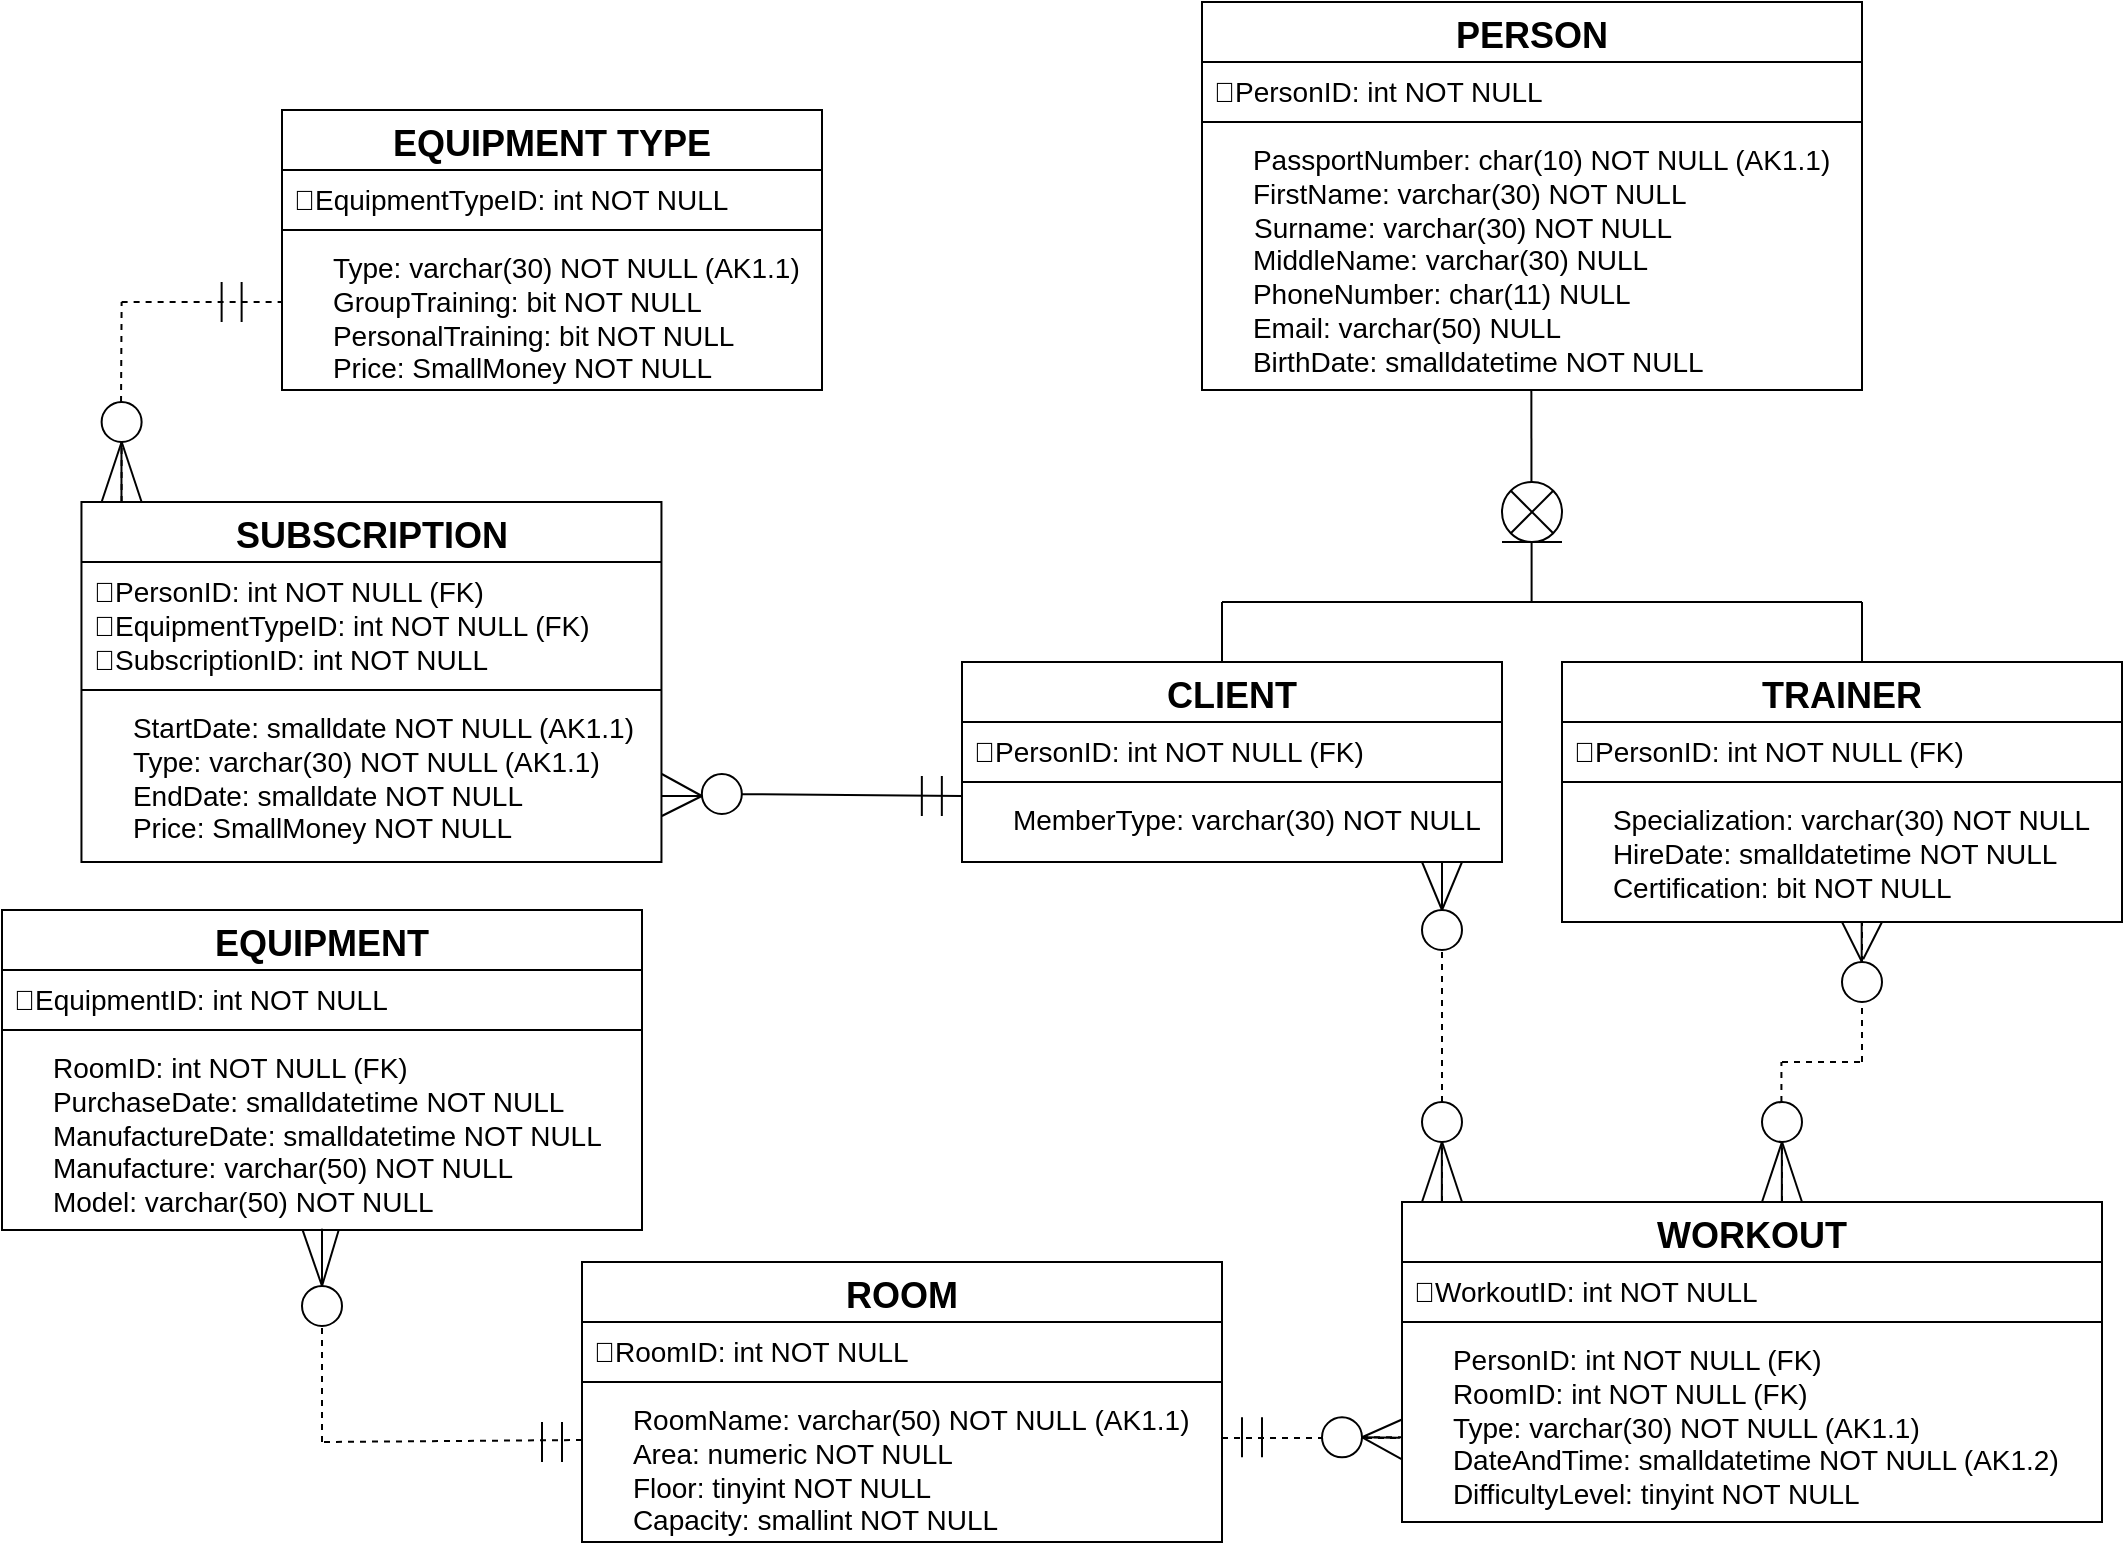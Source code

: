 <mxfile version="28.1.2">
  <diagram name="Страница — 1" id="pvLCgDvUEGHkcaz4u9Yu">
    <mxGraphModel dx="1740" dy="1722" grid="1" gridSize="10" guides="1" tooltips="1" connect="1" arrows="1" fold="1" page="1" pageScale="1" pageWidth="1169" pageHeight="827" math="0" shadow="0">
      <root>
        <mxCell id="0" />
        <mxCell id="1" parent="0" />
        <mxCell id="Ge2f0voGWwDVZa4kXK2C-1" value="&lt;font style=&quot;font-size: 18px;&quot;&gt;PERSON&lt;/font&gt;" style="swimlane;fontStyle=1;align=center;verticalAlign=top;childLayout=stackLayout;horizontal=1;startSize=30;horizontalStack=0;resizeParent=1;resizeParentMax=0;resizeLast=0;collapsible=1;marginBottom=0;whiteSpace=wrap;html=1;" vertex="1" parent="1">
          <mxGeometry x="680" y="-810" width="330" height="194" as="geometry" />
        </mxCell>
        <mxCell id="Ge2f0voGWwDVZa4kXK2C-2" value="&lt;font style=&quot;font-size: 14px;&quot;&gt;🔑PersonID: int NOT NULL&lt;/font&gt;" style="text;strokeColor=none;fillColor=none;align=left;verticalAlign=top;spacingLeft=4;spacingRight=4;overflow=hidden;rotatable=0;points=[[0,0.5],[1,0.5]];portConstraint=eastwest;whiteSpace=wrap;html=1;" vertex="1" parent="Ge2f0voGWwDVZa4kXK2C-1">
          <mxGeometry y="30" width="330" height="26" as="geometry" />
        </mxCell>
        <mxCell id="Ge2f0voGWwDVZa4kXK2C-3" value="" style="line;strokeWidth=1;fillColor=none;align=left;verticalAlign=middle;spacingTop=-1;spacingLeft=3;spacingRight=3;rotatable=0;labelPosition=right;points=[];portConstraint=eastwest;strokeColor=inherit;" vertex="1" parent="Ge2f0voGWwDVZa4kXK2C-1">
          <mxGeometry y="56" width="330" height="8" as="geometry" />
        </mxCell>
        <mxCell id="Ge2f0voGWwDVZa4kXK2C-4" value="&lt;font style=&quot;font-size: 14px;&quot;&gt;&amp;nbsp; &amp;nbsp; &amp;nbsp;PassportNumber: char(10) NOT NULL (AK1.1)&lt;/font&gt;&lt;div&gt;&lt;font style=&quot;font-size: 14px;&quot;&gt;&amp;nbsp; &amp;nbsp; &amp;nbsp;FirstName: varchar(30) NOT NULL&lt;/font&gt;&lt;/div&gt;&lt;div&gt;&amp;nbsp; &amp;nbsp; &amp;nbsp;&amp;nbsp;&lt;font style=&quot;font-size: 14px;&quot;&gt;Surname: varchar(30) NOT NULL&lt;/font&gt;&lt;/div&gt;&lt;div&gt;&lt;font style=&quot;font-size: 14px;&quot;&gt;&amp;nbsp; &amp;nbsp; &amp;nbsp;MiddleName: varchar(30) NULL&lt;/font&gt;&lt;/div&gt;&lt;div&gt;&lt;span style=&quot;background-color: transparent; color: light-dark(rgb(0, 0, 0), rgb(255, 255, 255));&quot;&gt;&lt;font style=&quot;font-size: 14px;&quot;&gt;&amp;nbsp; &amp;nbsp; &amp;nbsp;PhoneNumber: char(11) NULL&amp;nbsp;&lt;/font&gt;&lt;/span&gt;&lt;/div&gt;&lt;div&gt;&lt;font style=&quot;font-size: 14px;&quot;&gt;&amp;nbsp; &amp;nbsp; &amp;nbsp;Email: varchar(50) NULL&lt;/font&gt;&lt;/div&gt;&lt;div&gt;&lt;font style=&quot;font-size: 14px;&quot;&gt;&amp;nbsp; &amp;nbsp; &amp;nbsp;BirthDate: small&lt;/font&gt;&lt;span style=&quot;font-size: 14px; background-color: transparent; color: light-dark(rgb(0, 0, 0), rgb(255, 255, 255));&quot;&gt;datetime&lt;/span&gt;&lt;span style=&quot;font-size: 14px; background-color: transparent; color: light-dark(rgb(0, 0, 0), rgb(255, 255, 255));&quot;&gt;&amp;nbsp;NOT NULL&lt;/span&gt;&lt;/div&gt;&lt;div&gt;&lt;font style=&quot;font-size: 14px;&quot;&gt;&amp;nbsp; &amp;nbsp; &amp;nbsp;&lt;/font&gt;&lt;/div&gt;" style="text;strokeColor=none;fillColor=none;align=left;verticalAlign=top;spacingLeft=4;spacingRight=4;overflow=hidden;rotatable=0;points=[[0,0.5],[1,0.5]];portConstraint=eastwest;whiteSpace=wrap;html=1;" vertex="1" parent="Ge2f0voGWwDVZa4kXK2C-1">
          <mxGeometry y="64" width="330" height="130" as="geometry" />
        </mxCell>
        <mxCell id="Ge2f0voGWwDVZa4kXK2C-7" value="" style="endArrow=none;html=1;rounded=0;entryX=0.499;entryY=1;entryDx=0;entryDy=0;entryPerimeter=0;" edge="1" parent="1" target="Ge2f0voGWwDVZa4kXK2C-4">
          <mxGeometry width="50" height="50" relative="1" as="geometry">
            <mxPoint x="844.74" y="-570" as="sourcePoint" />
            <mxPoint x="844.5" y="-620" as="targetPoint" />
          </mxGeometry>
        </mxCell>
        <mxCell id="Ge2f0voGWwDVZa4kXK2C-8" value="" style="ellipse;whiteSpace=wrap;html=1;" vertex="1" parent="1">
          <mxGeometry x="830" y="-570" width="30" height="30" as="geometry" />
        </mxCell>
        <mxCell id="Ge2f0voGWwDVZa4kXK2C-9" value="" style="endArrow=none;html=1;rounded=0;entryX=1;entryY=0;entryDx=0;entryDy=0;exitX=0;exitY=1;exitDx=0;exitDy=0;" edge="1" parent="1" source="Ge2f0voGWwDVZa4kXK2C-8" target="Ge2f0voGWwDVZa4kXK2C-8">
          <mxGeometry relative="1" as="geometry">
            <mxPoint x="818.23" y="-532.34" as="sourcePoint" />
            <mxPoint x="871.777" y="-577.654" as="targetPoint" />
          </mxGeometry>
        </mxCell>
        <mxCell id="Ge2f0voGWwDVZa4kXK2C-12" value="" style="endArrow=none;html=1;rounded=0;exitX=1;exitY=1;exitDx=0;exitDy=0;entryX=0;entryY=0;entryDx=0;entryDy=0;" edge="1" parent="1" source="Ge2f0voGWwDVZa4kXK2C-8" target="Ge2f0voGWwDVZa4kXK2C-8">
          <mxGeometry relative="1" as="geometry">
            <mxPoint x="860" y="-540" as="sourcePoint" />
            <mxPoint x="820" y="-577.66" as="targetPoint" />
          </mxGeometry>
        </mxCell>
        <mxCell id="Ge2f0voGWwDVZa4kXK2C-14" value="" style="endArrow=none;html=1;rounded=0;" edge="1" parent="1">
          <mxGeometry width="50" height="50" relative="1" as="geometry">
            <mxPoint x="830" y="-540" as="sourcePoint" />
            <mxPoint x="860" y="-540" as="targetPoint" />
            <Array as="points" />
          </mxGeometry>
        </mxCell>
        <mxCell id="Ge2f0voGWwDVZa4kXK2C-15" value="" style="endArrow=none;html=1;rounded=0;" edge="1" parent="1">
          <mxGeometry width="50" height="50" relative="1" as="geometry">
            <mxPoint x="844.8" y="-510" as="sourcePoint" />
            <mxPoint x="844.8" y="-540" as="targetPoint" />
            <Array as="points" />
          </mxGeometry>
        </mxCell>
        <mxCell id="Ge2f0voGWwDVZa4kXK2C-16" value="" style="endArrow=none;html=1;rounded=0;" edge="1" parent="1">
          <mxGeometry width="50" height="50" relative="1" as="geometry">
            <mxPoint x="690" y="-510" as="sourcePoint" />
            <mxPoint x="1010" y="-510" as="targetPoint" />
          </mxGeometry>
        </mxCell>
        <mxCell id="Ge2f0voGWwDVZa4kXK2C-18" value="" style="endArrow=none;html=1;rounded=0;" edge="1" parent="1">
          <mxGeometry width="50" height="50" relative="1" as="geometry">
            <mxPoint x="690" y="-510" as="sourcePoint" />
            <mxPoint x="690" y="-480" as="targetPoint" />
          </mxGeometry>
        </mxCell>
        <mxCell id="Ge2f0voGWwDVZa4kXK2C-19" value="" style="endArrow=none;html=1;rounded=0;" edge="1" parent="1">
          <mxGeometry width="50" height="50" relative="1" as="geometry">
            <mxPoint x="1010" y="-510" as="sourcePoint" />
            <mxPoint x="1010" y="-480" as="targetPoint" />
          </mxGeometry>
        </mxCell>
        <mxCell id="Ge2f0voGWwDVZa4kXK2C-28" value="&lt;font style=&quot;font-size: 18px;&quot;&gt;CLIENT&lt;/font&gt;" style="swimlane;fontStyle=1;align=center;verticalAlign=top;childLayout=stackLayout;horizontal=1;startSize=30;horizontalStack=0;resizeParent=1;resizeParentMax=0;resizeLast=0;collapsible=1;marginBottom=0;whiteSpace=wrap;html=1;" vertex="1" parent="1">
          <mxGeometry x="560" y="-480" width="270" height="100" as="geometry" />
        </mxCell>
        <mxCell id="Ge2f0voGWwDVZa4kXK2C-29" value="&lt;font style=&quot;font-size: 14px;&quot;&gt;🔑PersonID: int NOT NULL (FK)&lt;/font&gt;" style="text;strokeColor=none;fillColor=none;align=left;verticalAlign=top;spacingLeft=4;spacingRight=4;overflow=hidden;rotatable=0;points=[[0,0.5],[1,0.5]];portConstraint=eastwest;whiteSpace=wrap;html=1;" vertex="1" parent="Ge2f0voGWwDVZa4kXK2C-28">
          <mxGeometry y="30" width="270" height="26" as="geometry" />
        </mxCell>
        <mxCell id="Ge2f0voGWwDVZa4kXK2C-30" value="" style="line;strokeWidth=1;fillColor=none;align=left;verticalAlign=middle;spacingTop=-1;spacingLeft=3;spacingRight=3;rotatable=0;labelPosition=right;points=[];portConstraint=eastwest;strokeColor=inherit;" vertex="1" parent="Ge2f0voGWwDVZa4kXK2C-28">
          <mxGeometry y="56" width="270" height="8" as="geometry" />
        </mxCell>
        <mxCell id="Ge2f0voGWwDVZa4kXK2C-31" value="&lt;font style=&quot;font-size: 14px;&quot;&gt;&amp;nbsp; &amp;nbsp; &amp;nbsp;MemberType: varchar(30) NOT NULL&amp;nbsp;&lt;/font&gt;&lt;div&gt;&lt;font style=&quot;font-size: 14px;&quot;&gt;&amp;nbsp; &amp;nbsp; &amp;nbsp;&lt;/font&gt;&lt;/div&gt;" style="text;strokeColor=none;fillColor=none;align=left;verticalAlign=top;spacingLeft=4;spacingRight=4;overflow=hidden;rotatable=0;points=[[0,0.5],[1,0.5]];portConstraint=eastwest;whiteSpace=wrap;html=1;" vertex="1" parent="Ge2f0voGWwDVZa4kXK2C-28">
          <mxGeometry y="64" width="270" height="36" as="geometry" />
        </mxCell>
        <mxCell id="Ge2f0voGWwDVZa4kXK2C-32" value="&lt;span style=&quot;font-size: 18px;&quot;&gt;TRAINER&lt;/span&gt;" style="swimlane;fontStyle=1;align=center;verticalAlign=top;childLayout=stackLayout;horizontal=1;startSize=30;horizontalStack=0;resizeParent=1;resizeParentMax=0;resizeLast=0;collapsible=1;marginBottom=0;whiteSpace=wrap;html=1;" vertex="1" parent="1">
          <mxGeometry x="860" y="-480" width="280" height="130" as="geometry" />
        </mxCell>
        <mxCell id="Ge2f0voGWwDVZa4kXK2C-33" value="&lt;font style=&quot;font-size: 14px;&quot;&gt;🔑PersonID: int NOT NULL (FK)&lt;/font&gt;" style="text;strokeColor=none;fillColor=none;align=left;verticalAlign=top;spacingLeft=4;spacingRight=4;overflow=hidden;rotatable=0;points=[[0,0.5],[1,0.5]];portConstraint=eastwest;whiteSpace=wrap;html=1;" vertex="1" parent="Ge2f0voGWwDVZa4kXK2C-32">
          <mxGeometry y="30" width="280" height="26" as="geometry" />
        </mxCell>
        <mxCell id="Ge2f0voGWwDVZa4kXK2C-34" value="" style="line;strokeWidth=1;fillColor=none;align=left;verticalAlign=middle;spacingTop=-1;spacingLeft=3;spacingRight=3;rotatable=0;labelPosition=right;points=[];portConstraint=eastwest;strokeColor=inherit;" vertex="1" parent="Ge2f0voGWwDVZa4kXK2C-32">
          <mxGeometry y="56" width="280" height="8" as="geometry" />
        </mxCell>
        <mxCell id="Ge2f0voGWwDVZa4kXK2C-35" value="&lt;font style=&quot;font-size: 14px;&quot;&gt;&amp;nbsp; &amp;nbsp; &amp;nbsp;Specialization: varchar(30) NOT NULL&amp;nbsp;&lt;/font&gt;&lt;div&gt;&lt;font style=&quot;font-size: 14px;&quot;&gt;&amp;nbsp; &amp;nbsp; &amp;nbsp;HireDate: smalldatetime NOT NULL&lt;/font&gt;&lt;/div&gt;&lt;div&gt;&lt;font style=&quot;font-size: 14px;&quot;&gt;&amp;nbsp; &amp;nbsp; &amp;nbsp;Certification: bit NOT NULL&lt;/font&gt;&lt;/div&gt;" style="text;strokeColor=none;fillColor=none;align=left;verticalAlign=top;spacingLeft=4;spacingRight=4;overflow=hidden;rotatable=0;points=[[0,0.5],[1,0.5]];portConstraint=eastwest;whiteSpace=wrap;html=1;" vertex="1" parent="Ge2f0voGWwDVZa4kXK2C-32">
          <mxGeometry y="64" width="280" height="66" as="geometry" />
        </mxCell>
        <mxCell id="Ge2f0voGWwDVZa4kXK2C-37" value="" style="endArrow=none;dashed=1;html=1;rounded=0;" edge="1" parent="1" source="Ge2f0voGWwDVZa4kXK2C-55">
          <mxGeometry width="50" height="50" relative="1" as="geometry">
            <mxPoint x="1010" y="-260" as="sourcePoint" />
            <mxPoint x="1010" y="-350" as="targetPoint" />
          </mxGeometry>
        </mxCell>
        <mxCell id="Ge2f0voGWwDVZa4kXK2C-38" value="" style="endArrow=none;dashed=1;html=1;rounded=0;" edge="1" parent="1">
          <mxGeometry width="50" height="50" relative="1" as="geometry">
            <mxPoint x="970" y="-280" as="sourcePoint" />
            <mxPoint x="1010" y="-280" as="targetPoint" />
          </mxGeometry>
        </mxCell>
        <mxCell id="Ge2f0voGWwDVZa4kXK2C-39" value="" style="endArrow=none;dashed=1;html=1;rounded=0;" edge="1" parent="1">
          <mxGeometry width="50" height="50" relative="1" as="geometry">
            <mxPoint x="969.71" y="-260" as="sourcePoint" />
            <mxPoint x="969.71" y="-280" as="targetPoint" />
          </mxGeometry>
        </mxCell>
        <mxCell id="Ge2f0voGWwDVZa4kXK2C-40" value="" style="endArrow=none;dashed=1;html=1;rounded=0;" edge="1" parent="1" target="Ge2f0voGWwDVZa4kXK2C-41">
          <mxGeometry width="50" height="50" relative="1" as="geometry">
            <mxPoint x="970" y="-210" as="sourcePoint" />
            <mxPoint x="970" y="-310" as="targetPoint" />
          </mxGeometry>
        </mxCell>
        <mxCell id="Ge2f0voGWwDVZa4kXK2C-41" value="" style="verticalLabelPosition=bottom;verticalAlign=top;html=1;shape=mxgraph.flowchart.on-page_reference;" vertex="1" parent="1">
          <mxGeometry x="960" y="-260" width="20" height="20" as="geometry" />
        </mxCell>
        <mxCell id="Ge2f0voGWwDVZa4kXK2C-42" value="" style="endArrow=none;html=1;rounded=0;exitX=0.5;exitY=1;exitDx=0;exitDy=0;exitPerimeter=0;entryX=0.281;entryY=0;entryDx=0;entryDy=0;entryPerimeter=0;" edge="1" parent="1">
          <mxGeometry relative="1" as="geometry">
            <mxPoint x="970.04" y="-240" as="sourcePoint" />
            <mxPoint x="980.0" y="-210" as="targetPoint" />
          </mxGeometry>
        </mxCell>
        <mxCell id="Ge2f0voGWwDVZa4kXK2C-43" value="" style="resizable=0;html=1;whiteSpace=wrap;align=right;verticalAlign=bottom;" connectable="0" vertex="1" parent="Ge2f0voGWwDVZa4kXK2C-42">
          <mxGeometry x="1" relative="1" as="geometry">
            <mxPoint x="50" as="offset" />
          </mxGeometry>
        </mxCell>
        <mxCell id="Ge2f0voGWwDVZa4kXK2C-44" value="" style="endArrow=none;html=1;rounded=0;exitX=0.5;exitY=1;exitDx=0;exitDy=0;exitPerimeter=0;" edge="1" parent="1">
          <mxGeometry relative="1" as="geometry">
            <mxPoint x="970" y="-240" as="sourcePoint" />
            <mxPoint x="960" y="-210" as="targetPoint" />
          </mxGeometry>
        </mxCell>
        <mxCell id="Ge2f0voGWwDVZa4kXK2C-45" value="" style="resizable=0;html=1;whiteSpace=wrap;align=right;verticalAlign=bottom;" connectable="0" vertex="1" parent="Ge2f0voGWwDVZa4kXK2C-44">
          <mxGeometry x="1" relative="1" as="geometry">
            <mxPoint x="50" as="offset" />
          </mxGeometry>
        </mxCell>
        <mxCell id="Ge2f0voGWwDVZa4kXK2C-46" value="" style="endArrow=none;html=1;rounded=0;" edge="1" parent="1">
          <mxGeometry relative="1" as="geometry">
            <mxPoint x="969.92" y="-240" as="sourcePoint" />
            <mxPoint x="969.92" y="-210" as="targetPoint" />
          </mxGeometry>
        </mxCell>
        <mxCell id="Ge2f0voGWwDVZa4kXK2C-47" value="" style="resizable=0;html=1;whiteSpace=wrap;align=right;verticalAlign=bottom;" connectable="0" vertex="1" parent="Ge2f0voGWwDVZa4kXK2C-46">
          <mxGeometry x="1" relative="1" as="geometry">
            <mxPoint x="50" as="offset" />
          </mxGeometry>
        </mxCell>
        <mxCell id="Ge2f0voGWwDVZa4kXK2C-48" value="" style="endArrow=none;html=1;rounded=0;entryX=0.529;entryY=-0.067;entryDx=0;entryDy=0;entryPerimeter=0;" edge="1" parent="1" target="Ge2f0voGWwDVZa4kXK2C-55">
          <mxGeometry relative="1" as="geometry">
            <mxPoint x="1020" y="-350" as="sourcePoint" />
            <mxPoint x="1010" y="-326" as="targetPoint" />
          </mxGeometry>
        </mxCell>
        <mxCell id="Ge2f0voGWwDVZa4kXK2C-49" value="" style="resizable=0;html=1;whiteSpace=wrap;align=right;verticalAlign=bottom;" connectable="0" vertex="1" parent="Ge2f0voGWwDVZa4kXK2C-48">
          <mxGeometry x="1" relative="1" as="geometry" />
        </mxCell>
        <mxCell id="Ge2f0voGWwDVZa4kXK2C-50" value="" style="endArrow=none;html=1;rounded=0;entryX=0.5;entryY=0;entryDx=0;entryDy=0;entryPerimeter=0;" edge="1" parent="1" target="Ge2f0voGWwDVZa4kXK2C-55">
          <mxGeometry relative="1" as="geometry">
            <mxPoint x="1000" y="-350" as="sourcePoint" />
            <mxPoint x="1010" y="-326" as="targetPoint" />
          </mxGeometry>
        </mxCell>
        <mxCell id="Ge2f0voGWwDVZa4kXK2C-51" value="" style="resizable=0;html=1;whiteSpace=wrap;align=right;verticalAlign=bottom;" connectable="0" vertex="1" parent="Ge2f0voGWwDVZa4kXK2C-50">
          <mxGeometry x="1" relative="1" as="geometry" />
        </mxCell>
        <mxCell id="Ge2f0voGWwDVZa4kXK2C-52" value="" style="endArrow=none;html=1;rounded=0;" edge="1" parent="1">
          <mxGeometry relative="1" as="geometry">
            <mxPoint x="1009.84" y="-350" as="sourcePoint" />
            <mxPoint x="1009.84" y="-326" as="targetPoint" />
          </mxGeometry>
        </mxCell>
        <mxCell id="Ge2f0voGWwDVZa4kXK2C-53" value="" style="resizable=0;html=1;whiteSpace=wrap;align=right;verticalAlign=bottom;" connectable="0" vertex="1" parent="Ge2f0voGWwDVZa4kXK2C-52">
          <mxGeometry x="1" relative="1" as="geometry" />
        </mxCell>
        <mxCell id="Ge2f0voGWwDVZa4kXK2C-54" value="" style="endArrow=none;dashed=1;html=1;rounded=0;" edge="1" parent="1" target="Ge2f0voGWwDVZa4kXK2C-55">
          <mxGeometry width="50" height="50" relative="1" as="geometry">
            <mxPoint x="1010" y="-280" as="sourcePoint" />
            <mxPoint x="1010" y="-350" as="targetPoint" />
          </mxGeometry>
        </mxCell>
        <mxCell id="Ge2f0voGWwDVZa4kXK2C-55" value="" style="verticalLabelPosition=bottom;verticalAlign=top;html=1;shape=mxgraph.flowchart.on-page_reference;" vertex="1" parent="1">
          <mxGeometry x="1000" y="-330" width="20" height="20" as="geometry" />
        </mxCell>
        <mxCell id="Ge2f0voGWwDVZa4kXK2C-56" value="" style="endArrow=none;dashed=1;html=1;rounded=0;" edge="1" parent="1" source="Ge2f0voGWwDVZa4kXK2C-64">
          <mxGeometry width="50" height="50" relative="1" as="geometry">
            <mxPoint x="800" y="-136" as="sourcePoint" />
            <mxPoint x="800" y="-377" as="targetPoint" />
          </mxGeometry>
        </mxCell>
        <mxCell id="Ge2f0voGWwDVZa4kXK2C-57" value="" style="endArrow=none;html=1;rounded=0;" edge="1" parent="1">
          <mxGeometry relative="1" as="geometry">
            <mxPoint x="790" y="-380" as="sourcePoint" />
            <mxPoint x="800" y="-356" as="targetPoint" />
          </mxGeometry>
        </mxCell>
        <mxCell id="Ge2f0voGWwDVZa4kXK2C-58" value="" style="resizable=0;html=1;whiteSpace=wrap;align=right;verticalAlign=bottom;" connectable="0" vertex="1" parent="Ge2f0voGWwDVZa4kXK2C-57">
          <mxGeometry x="1" relative="1" as="geometry" />
        </mxCell>
        <mxCell id="Ge2f0voGWwDVZa4kXK2C-59" value="" style="endArrow=none;html=1;rounded=0;" edge="1" parent="1">
          <mxGeometry relative="1" as="geometry">
            <mxPoint x="810" y="-380" as="sourcePoint" />
            <mxPoint x="800" y="-356" as="targetPoint" />
          </mxGeometry>
        </mxCell>
        <mxCell id="Ge2f0voGWwDVZa4kXK2C-60" value="" style="resizable=0;html=1;whiteSpace=wrap;align=right;verticalAlign=bottom;" connectable="0" vertex="1" parent="Ge2f0voGWwDVZa4kXK2C-59">
          <mxGeometry x="1" relative="1" as="geometry" />
        </mxCell>
        <mxCell id="Ge2f0voGWwDVZa4kXK2C-61" value="" style="endArrow=none;html=1;rounded=0;" edge="1" parent="1">
          <mxGeometry relative="1" as="geometry">
            <mxPoint x="800" y="-380" as="sourcePoint" />
            <mxPoint x="800" y="-356" as="targetPoint" />
          </mxGeometry>
        </mxCell>
        <mxCell id="Ge2f0voGWwDVZa4kXK2C-62" value="" style="resizable=0;html=1;whiteSpace=wrap;align=right;verticalAlign=bottom;" connectable="0" vertex="1" parent="Ge2f0voGWwDVZa4kXK2C-61">
          <mxGeometry x="1" relative="1" as="geometry" />
        </mxCell>
        <mxCell id="Ge2f0voGWwDVZa4kXK2C-63" value="" style="endArrow=none;dashed=1;html=1;rounded=0;entryX=0.5;entryY=1;entryDx=0;entryDy=0;entryPerimeter=0;exitX=0.5;exitY=0;exitDx=0;exitDy=0;exitPerimeter=0;" edge="1" parent="1" target="Ge2f0voGWwDVZa4kXK2C-64" source="Ge2f0voGWwDVZa4kXK2C-65">
          <mxGeometry width="50" height="50" relative="1" as="geometry">
            <mxPoint x="800" y="-280" as="sourcePoint" />
            <mxPoint x="800" y="-330" as="targetPoint" />
          </mxGeometry>
        </mxCell>
        <mxCell id="Ge2f0voGWwDVZa4kXK2C-64" value="" style="verticalLabelPosition=bottom;verticalAlign=top;html=1;shape=mxgraph.flowchart.on-page_reference;" vertex="1" parent="1">
          <mxGeometry x="790" y="-356" width="20" height="20" as="geometry" />
        </mxCell>
        <mxCell id="Ge2f0voGWwDVZa4kXK2C-65" value="" style="verticalLabelPosition=bottom;verticalAlign=top;html=1;shape=mxgraph.flowchart.on-page_reference;" vertex="1" parent="1">
          <mxGeometry x="790" y="-260" width="20" height="20" as="geometry" />
        </mxCell>
        <mxCell id="Ge2f0voGWwDVZa4kXK2C-75" value="" style="endArrow=none;dashed=1;html=1;rounded=0;" edge="1" parent="1">
          <mxGeometry width="50" height="50" relative="1" as="geometry">
            <mxPoint x="800" y="-210" as="sourcePoint" />
            <mxPoint x="800" y="-240" as="targetPoint" />
          </mxGeometry>
        </mxCell>
        <mxCell id="Ge2f0voGWwDVZa4kXK2C-76" value="" style="endArrow=none;html=1;rounded=0;exitX=0.5;exitY=1;exitDx=0;exitDy=0;exitPerimeter=0;entryX=0.281;entryY=0;entryDx=0;entryDy=0;entryPerimeter=0;" edge="1" parent="1">
          <mxGeometry relative="1" as="geometry">
            <mxPoint x="800.04" y="-240" as="sourcePoint" />
            <mxPoint x="810.0" y="-210" as="targetPoint" />
          </mxGeometry>
        </mxCell>
        <mxCell id="Ge2f0voGWwDVZa4kXK2C-77" value="" style="resizable=0;html=1;whiteSpace=wrap;align=right;verticalAlign=bottom;" connectable="0" vertex="1" parent="Ge2f0voGWwDVZa4kXK2C-76">
          <mxGeometry x="1" relative="1" as="geometry">
            <mxPoint x="50" as="offset" />
          </mxGeometry>
        </mxCell>
        <mxCell id="Ge2f0voGWwDVZa4kXK2C-78" value="" style="endArrow=none;html=1;rounded=0;exitX=0.5;exitY=1;exitDx=0;exitDy=0;exitPerimeter=0;" edge="1" parent="1">
          <mxGeometry relative="1" as="geometry">
            <mxPoint x="800" y="-240" as="sourcePoint" />
            <mxPoint x="790" y="-210" as="targetPoint" />
          </mxGeometry>
        </mxCell>
        <mxCell id="Ge2f0voGWwDVZa4kXK2C-79" value="" style="resizable=0;html=1;whiteSpace=wrap;align=right;verticalAlign=bottom;" connectable="0" vertex="1" parent="Ge2f0voGWwDVZa4kXK2C-78">
          <mxGeometry x="1" relative="1" as="geometry">
            <mxPoint x="50" as="offset" />
          </mxGeometry>
        </mxCell>
        <mxCell id="Ge2f0voGWwDVZa4kXK2C-80" value="" style="endArrow=none;html=1;rounded=0;" edge="1" parent="1">
          <mxGeometry relative="1" as="geometry">
            <mxPoint x="799.92" y="-240" as="sourcePoint" />
            <mxPoint x="799.92" y="-210" as="targetPoint" />
          </mxGeometry>
        </mxCell>
        <mxCell id="Ge2f0voGWwDVZa4kXK2C-81" value="" style="resizable=0;html=1;whiteSpace=wrap;align=right;verticalAlign=bottom;" connectable="0" vertex="1" parent="Ge2f0voGWwDVZa4kXK2C-80">
          <mxGeometry x="1" relative="1" as="geometry">
            <mxPoint x="50" as="offset" />
          </mxGeometry>
        </mxCell>
        <mxCell id="Ge2f0voGWwDVZa4kXK2C-82" value="&lt;span style=&quot;font-size: 18px;&quot;&gt;WORKOUT&lt;/span&gt;" style="swimlane;fontStyle=1;align=center;verticalAlign=top;childLayout=stackLayout;horizontal=1;startSize=30;horizontalStack=0;resizeParent=1;resizeParentMax=0;resizeLast=0;collapsible=1;marginBottom=0;whiteSpace=wrap;html=1;" vertex="1" parent="1">
          <mxGeometry x="780" y="-210" width="350" height="160" as="geometry" />
        </mxCell>
        <mxCell id="Ge2f0voGWwDVZa4kXK2C-83" value="&lt;font style=&quot;font-size: 14px;&quot;&gt;🔑WorkoutID: int NOT NULL&amp;nbsp;&lt;/font&gt;" style="text;strokeColor=none;fillColor=none;align=left;verticalAlign=top;spacingLeft=4;spacingRight=4;overflow=hidden;rotatable=0;points=[[0,0.5],[1,0.5]];portConstraint=eastwest;whiteSpace=wrap;html=1;" vertex="1" parent="Ge2f0voGWwDVZa4kXK2C-82">
          <mxGeometry y="30" width="350" height="26" as="geometry" />
        </mxCell>
        <mxCell id="Ge2f0voGWwDVZa4kXK2C-84" value="" style="line;strokeWidth=1;fillColor=none;align=left;verticalAlign=middle;spacingTop=-1;spacingLeft=3;spacingRight=3;rotatable=0;labelPosition=right;points=[];portConstraint=eastwest;strokeColor=inherit;" vertex="1" parent="Ge2f0voGWwDVZa4kXK2C-82">
          <mxGeometry y="56" width="350" height="8" as="geometry" />
        </mxCell>
        <mxCell id="Ge2f0voGWwDVZa4kXK2C-85" value="&lt;font style=&quot;font-size: 14px;&quot;&gt;&amp;nbsp; &amp;nbsp; &amp;nbsp;&lt;/font&gt;&lt;span style=&quot;font-size: 14px;&quot;&gt;PersonID: int NOT NULL (FK)&lt;/span&gt;&lt;div&gt;&lt;span style=&quot;font-size: 14px;&quot;&gt;&amp;nbsp; &amp;nbsp; &amp;nbsp;RoomID: int NOT NULL (FK)&lt;/span&gt;&lt;/div&gt;&lt;div&gt;&lt;span style=&quot;font-size: 14px;&quot;&gt;&amp;nbsp; &amp;nbsp; &amp;nbsp;Type: varchar(30) NOT NULL (AK1.1)&lt;/span&gt;&lt;/div&gt;&lt;div&gt;&lt;span style=&quot;font-size: 14px;&quot;&gt;&amp;nbsp; &amp;nbsp; &amp;nbsp;DateAndTime: smalldatetime NOT NULL (AK1.2)&lt;/span&gt;&lt;/div&gt;&lt;div&gt;&lt;span style=&quot;font-size: 14px;&quot;&gt;&amp;nbsp; &amp;nbsp; &amp;nbsp;DifficultyLevel: tinyint NOT NULL&lt;/span&gt;&lt;/div&gt;&lt;div&gt;&lt;span style=&quot;font-size: 14px;&quot;&gt;&amp;nbsp; &amp;nbsp; &amp;nbsp;&lt;/span&gt;&lt;/div&gt;" style="text;strokeColor=none;fillColor=none;align=left;verticalAlign=top;spacingLeft=4;spacingRight=4;overflow=hidden;rotatable=0;points=[[0,0.5],[1,0.5]];portConstraint=eastwest;whiteSpace=wrap;html=1;" vertex="1" parent="Ge2f0voGWwDVZa4kXK2C-82">
          <mxGeometry y="64" width="350" height="96" as="geometry" />
        </mxCell>
        <mxCell id="Ge2f0voGWwDVZa4kXK2C-127" value="" style="endArrow=none;html=1;rounded=0;exitX=1;exitY=0.5;exitDx=0;exitDy=0;exitPerimeter=0;entryX=-0.002;entryY=0.674;entryDx=0;entryDy=0;entryPerimeter=0;" edge="1" parent="Ge2f0voGWwDVZa4kXK2C-82">
          <mxGeometry relative="1" as="geometry">
            <mxPoint x="-19.88" y="117.642" as="sourcePoint" />
            <mxPoint y="128.704" as="targetPoint" />
          </mxGeometry>
        </mxCell>
        <mxCell id="Ge2f0voGWwDVZa4kXK2C-128" value="" style="resizable=0;html=1;whiteSpace=wrap;align=right;verticalAlign=bottom;" connectable="0" vertex="1" parent="Ge2f0voGWwDVZa4kXK2C-127">
          <mxGeometry x="1" relative="1" as="geometry" />
        </mxCell>
        <mxCell id="Ge2f0voGWwDVZa4kXK2C-118" value="" style="resizable=0;html=1;whiteSpace=wrap;align=right;verticalAlign=bottom;" connectable="0" vertex="1" parent="1">
          <mxGeometry x="789.881" y="-170" as="geometry" />
        </mxCell>
        <mxCell id="Ge2f0voGWwDVZa4kXK2C-121" value="" style="endArrow=none;html=1;rounded=0;" edge="1" parent="1">
          <mxGeometry relative="1" as="geometry">
            <mxPoint x="710" y="-102.358" as="sourcePoint" />
            <mxPoint x="710" y="-82.358" as="targetPoint" />
            <Array as="points">
              <mxPoint x="710" y="-92" />
            </Array>
          </mxGeometry>
        </mxCell>
        <mxCell id="Ge2f0voGWwDVZa4kXK2C-122" value="" style="resizable=0;html=1;whiteSpace=wrap;align=right;verticalAlign=bottom;" connectable="0" vertex="1" parent="Ge2f0voGWwDVZa4kXK2C-121">
          <mxGeometry x="1" relative="1" as="geometry" />
        </mxCell>
        <mxCell id="Ge2f0voGWwDVZa4kXK2C-123" value="" style="endArrow=none;dashed=1;html=1;rounded=0;" edge="1" parent="1">
          <mxGeometry width="50" height="50" relative="1" as="geometry">
            <mxPoint x="690" y="-92" as="sourcePoint" />
            <mxPoint x="780" y="-92" as="targetPoint" />
          </mxGeometry>
        </mxCell>
        <mxCell id="Ge2f0voGWwDVZa4kXK2C-124" value="" style="verticalLabelPosition=bottom;verticalAlign=top;html=1;shape=mxgraph.flowchart.on-page_reference;" vertex="1" parent="1">
          <mxGeometry x="740" y="-102.358" width="20" height="20" as="geometry" />
        </mxCell>
        <mxCell id="Ge2f0voGWwDVZa4kXK2C-125" value="" style="endArrow=none;html=1;rounded=0;exitX=0;exitY=0.466;exitDx=0;exitDy=0;exitPerimeter=0;" edge="1" parent="1" source="Ge2f0voGWwDVZa4kXK2C-85">
          <mxGeometry relative="1" as="geometry">
            <mxPoint x="785" y="-104.358" as="sourcePoint" />
            <mxPoint x="760" y="-92.358" as="targetPoint" />
          </mxGeometry>
        </mxCell>
        <mxCell id="Ge2f0voGWwDVZa4kXK2C-126" value="" style="resizable=0;html=1;whiteSpace=wrap;align=right;verticalAlign=bottom;" connectable="0" vertex="1" parent="Ge2f0voGWwDVZa4kXK2C-125">
          <mxGeometry x="1" relative="1" as="geometry" />
        </mxCell>
        <mxCell id="Ge2f0voGWwDVZa4kXK2C-129" value="" style="endArrow=none;dashed=1;html=1;rounded=0;entryX=-0.001;entryY=0.559;entryDx=0;entryDy=0;entryPerimeter=0;" edge="1" parent="1" target="Ge2f0voGWwDVZa4kXK2C-85">
          <mxGeometry width="50" height="50" relative="1" as="geometry">
            <mxPoint x="760" y="-92.438" as="sourcePoint" />
            <mxPoint x="785" y="-92.358" as="targetPoint" />
          </mxGeometry>
        </mxCell>
        <mxCell id="Ge2f0voGWwDVZa4kXK2C-130" value="" style="endArrow=none;html=1;rounded=0;exitX=-0.003;exitY=0.561;exitDx=0;exitDy=0;exitPerimeter=0;" edge="1" parent="1" source="Ge2f0voGWwDVZa4kXK2C-85">
          <mxGeometry relative="1" as="geometry">
            <mxPoint x="785" y="-92.438" as="sourcePoint" />
            <mxPoint x="760" y="-92.358" as="targetPoint" />
          </mxGeometry>
        </mxCell>
        <mxCell id="Ge2f0voGWwDVZa4kXK2C-131" value="" style="resizable=0;html=1;whiteSpace=wrap;align=right;verticalAlign=bottom;" connectable="0" vertex="1" parent="Ge2f0voGWwDVZa4kXK2C-130">
          <mxGeometry x="1" relative="1" as="geometry" />
        </mxCell>
        <mxCell id="Ge2f0voGWwDVZa4kXK2C-132" value="" style="endArrow=none;html=1;rounded=0;" edge="1" parent="1">
          <mxGeometry relative="1" as="geometry">
            <mxPoint x="700" y="-102.358" as="sourcePoint" />
            <mxPoint x="700" y="-82.358" as="targetPoint" />
          </mxGeometry>
        </mxCell>
        <mxCell id="Ge2f0voGWwDVZa4kXK2C-133" value="" style="resizable=0;html=1;whiteSpace=wrap;align=right;verticalAlign=bottom;" connectable="0" vertex="1" parent="Ge2f0voGWwDVZa4kXK2C-132">
          <mxGeometry x="1" relative="1" as="geometry" />
        </mxCell>
        <mxCell id="Ge2f0voGWwDVZa4kXK2C-134" value="" style="resizable=0;html=1;whiteSpace=wrap;align=right;verticalAlign=bottom;" connectable="0" vertex="1" parent="1">
          <mxGeometry x="589.943" y="-209.988" as="geometry" />
        </mxCell>
        <mxCell id="Ge2f0voGWwDVZa4kXK2C-135" value="" style="resizable=0;html=1;whiteSpace=wrap;align=right;verticalAlign=bottom;" connectable="0" vertex="1" parent="1">
          <mxGeometry x="570.061" y="-210" as="geometry" />
        </mxCell>
        <mxCell id="Ge2f0voGWwDVZa4kXK2C-136" value="" style="resizable=0;html=1;whiteSpace=wrap;align=right;verticalAlign=bottom;" connectable="0" vertex="1" parent="1">
          <mxGeometry x="579.92" y="-209.816" as="geometry" />
        </mxCell>
        <mxCell id="Ge2f0voGWwDVZa4kXK2C-137" value="" style="resizable=0;html=1;whiteSpace=wrap;align=right;verticalAlign=bottom;" connectable="0" vertex="1" parent="1">
          <mxGeometry x="419.943" y="-209.988" as="geometry" />
        </mxCell>
        <mxCell id="Ge2f0voGWwDVZa4kXK2C-138" value="" style="resizable=0;html=1;whiteSpace=wrap;align=right;verticalAlign=bottom;" connectable="0" vertex="1" parent="1">
          <mxGeometry x="400.061" y="-210" as="geometry" />
        </mxCell>
        <mxCell id="Ge2f0voGWwDVZa4kXK2C-139" value="" style="resizable=0;html=1;whiteSpace=wrap;align=right;verticalAlign=bottom;" connectable="0" vertex="1" parent="1">
          <mxGeometry x="409.92" y="-209.816" as="geometry" />
        </mxCell>
        <mxCell id="Ge2f0voGWwDVZa4kXK2C-140" value="&lt;span style=&quot;font-size: 18px;&quot;&gt;ROOM&lt;/span&gt;" style="swimlane;fontStyle=1;align=center;verticalAlign=top;childLayout=stackLayout;horizontal=1;startSize=30;horizontalStack=0;resizeParent=1;resizeParentMax=0;resizeLast=0;collapsible=1;marginBottom=0;whiteSpace=wrap;html=1;" vertex="1" parent="1">
          <mxGeometry x="370" y="-179.996" width="320" height="140" as="geometry" />
        </mxCell>
        <mxCell id="Ge2f0voGWwDVZa4kXK2C-141" value="&lt;font style=&quot;font-size: 14px;&quot;&gt;🔑RoomID: int NOT NULL&amp;nbsp;&lt;/font&gt;" style="text;strokeColor=none;fillColor=none;align=left;verticalAlign=top;spacingLeft=4;spacingRight=4;overflow=hidden;rotatable=0;points=[[0,0.5],[1,0.5]];portConstraint=eastwest;whiteSpace=wrap;html=1;" vertex="1" parent="Ge2f0voGWwDVZa4kXK2C-140">
          <mxGeometry y="30" width="320" height="26" as="geometry" />
        </mxCell>
        <mxCell id="Ge2f0voGWwDVZa4kXK2C-142" value="" style="line;strokeWidth=1;fillColor=none;align=left;verticalAlign=middle;spacingTop=-1;spacingLeft=3;spacingRight=3;rotatable=0;labelPosition=right;points=[];portConstraint=eastwest;strokeColor=inherit;" vertex="1" parent="Ge2f0voGWwDVZa4kXK2C-140">
          <mxGeometry y="56" width="320" height="8" as="geometry" />
        </mxCell>
        <mxCell id="Ge2f0voGWwDVZa4kXK2C-143" value="&lt;font style=&quot;font-size: 14px;&quot;&gt;&amp;nbsp; &amp;nbsp; &amp;nbsp;RoomName: varchar(50) NOT NULL&amp;nbsp;&lt;/font&gt;&lt;span style=&quot;font-size: 14px;&quot;&gt;(AK1.1)&lt;/span&gt;&lt;div&gt;&lt;span style=&quot;font-size: 14px;&quot;&gt;&amp;nbsp; &amp;nbsp; &amp;nbsp;Area: numeric NOT NULL&lt;/span&gt;&lt;/div&gt;&lt;div&gt;&lt;span style=&quot;font-size: 14px;&quot;&gt;&amp;nbsp; &amp;nbsp; &amp;nbsp;Floor: tinyint NOT NULL&lt;/span&gt;&lt;/div&gt;&lt;div&gt;&lt;span style=&quot;font-size: 14px;&quot;&gt;&amp;nbsp; &amp;nbsp; &amp;nbsp;Capacity: smallint NOT NULL&lt;/span&gt;&lt;/div&gt;" style="text;strokeColor=none;fillColor=none;align=left;verticalAlign=top;spacingLeft=4;spacingRight=4;overflow=hidden;rotatable=0;points=[[0,0.5],[1,0.5]];portConstraint=eastwest;whiteSpace=wrap;html=1;" vertex="1" parent="Ge2f0voGWwDVZa4kXK2C-140">
          <mxGeometry y="64" width="320" height="76" as="geometry" />
        </mxCell>
        <mxCell id="Ge2f0voGWwDVZa4kXK2C-146" value="" style="resizable=0;html=1;whiteSpace=wrap;align=right;verticalAlign=bottom;" connectable="0" vertex="1" parent="1">
          <mxGeometry x="349.881" y="-169.816" as="geometry" />
        </mxCell>
        <mxCell id="Ge2f0voGWwDVZa4kXK2C-152" value="" style="endArrow=none;dashed=1;html=1;rounded=0;" edge="1" parent="1">
          <mxGeometry width="50" height="50" relative="1" as="geometry">
            <mxPoint x="370" y="-91" as="sourcePoint" />
            <mxPoint x="240" y="-90" as="targetPoint" />
          </mxGeometry>
        </mxCell>
        <mxCell id="Ge2f0voGWwDVZa4kXK2C-153" style="edgeStyle=orthogonalEdgeStyle;rounded=0;orthogonalLoop=1;jettySize=auto;html=1;exitX=1;exitY=0.5;exitDx=0;exitDy=0;" edge="1" parent="1">
          <mxGeometry relative="1" as="geometry">
            <mxPoint x="240" y="-91" as="sourcePoint" />
            <mxPoint x="240" y="-91" as="targetPoint" />
          </mxGeometry>
        </mxCell>
        <mxCell id="Ge2f0voGWwDVZa4kXK2C-154" value="" style="endArrow=none;html=1;rounded=0;" edge="1" parent="1">
          <mxGeometry relative="1" as="geometry">
            <mxPoint x="350" y="-100" as="sourcePoint" />
            <mxPoint x="350" y="-80" as="targetPoint" />
            <Array as="points">
              <mxPoint x="350" y="-90" />
            </Array>
          </mxGeometry>
        </mxCell>
        <mxCell id="Ge2f0voGWwDVZa4kXK2C-155" value="" style="resizable=0;html=1;whiteSpace=wrap;align=right;verticalAlign=bottom;" connectable="0" vertex="1" parent="Ge2f0voGWwDVZa4kXK2C-154">
          <mxGeometry x="1" relative="1" as="geometry" />
        </mxCell>
        <mxCell id="Ge2f0voGWwDVZa4kXK2C-156" value="" style="endArrow=none;html=1;rounded=0;" edge="1" parent="1">
          <mxGeometry relative="1" as="geometry">
            <mxPoint x="360" y="-100" as="sourcePoint" />
            <mxPoint x="360" y="-80" as="targetPoint" />
          </mxGeometry>
        </mxCell>
        <mxCell id="Ge2f0voGWwDVZa4kXK2C-157" value="" style="resizable=0;html=1;whiteSpace=wrap;align=right;verticalAlign=bottom;" connectable="0" vertex="1" parent="Ge2f0voGWwDVZa4kXK2C-156">
          <mxGeometry x="1" relative="1" as="geometry" />
        </mxCell>
        <mxCell id="Ge2f0voGWwDVZa4kXK2C-172" value="" style="endArrow=none;dashed=1;html=1;rounded=0;" edge="1" parent="1">
          <mxGeometry width="50" height="50" relative="1" as="geometry">
            <mxPoint x="240" y="-90" as="sourcePoint" />
            <mxPoint x="240" y="-150" as="targetPoint" />
          </mxGeometry>
        </mxCell>
        <mxCell id="Ge2f0voGWwDVZa4kXK2C-173" value="" style="endArrow=none;dashed=1;html=1;rounded=0;" edge="1" parent="1" source="Ge2f0voGWwDVZa4kXK2C-180">
          <mxGeometry width="50" height="50" relative="1" as="geometry">
            <mxPoint x="240" y="52" as="sourcePoint" />
            <mxPoint x="240" y="-189" as="targetPoint" />
          </mxGeometry>
        </mxCell>
        <mxCell id="Ge2f0voGWwDVZa4kXK2C-174" value="" style="endArrow=none;html=1;rounded=0;exitX=0.47;exitY=1.003;exitDx=0;exitDy=0;exitPerimeter=0;" edge="1" parent="1" source="Ge2f0voGWwDVZa4kXK2C-184">
          <mxGeometry relative="1" as="geometry">
            <mxPoint x="230" y="-192" as="sourcePoint" />
            <mxPoint x="240" y="-168" as="targetPoint" />
          </mxGeometry>
        </mxCell>
        <mxCell id="Ge2f0voGWwDVZa4kXK2C-175" value="" style="resizable=0;html=1;whiteSpace=wrap;align=right;verticalAlign=bottom;" connectable="0" vertex="1" parent="Ge2f0voGWwDVZa4kXK2C-174">
          <mxGeometry x="1" relative="1" as="geometry" />
        </mxCell>
        <mxCell id="Ge2f0voGWwDVZa4kXK2C-176" value="" style="endArrow=none;html=1;rounded=0;exitX=0.526;exitY=1.001;exitDx=0;exitDy=0;exitPerimeter=0;" edge="1" parent="1" source="Ge2f0voGWwDVZa4kXK2C-184">
          <mxGeometry relative="1" as="geometry">
            <mxPoint x="250" y="-192" as="sourcePoint" />
            <mxPoint x="240" y="-168" as="targetPoint" />
          </mxGeometry>
        </mxCell>
        <mxCell id="Ge2f0voGWwDVZa4kXK2C-177" value="" style="resizable=0;html=1;whiteSpace=wrap;align=right;verticalAlign=bottom;" connectable="0" vertex="1" parent="Ge2f0voGWwDVZa4kXK2C-176">
          <mxGeometry x="1" relative="1" as="geometry" />
        </mxCell>
        <mxCell id="Ge2f0voGWwDVZa4kXK2C-178" value="" style="endArrow=none;html=1;rounded=0;exitX=0.5;exitY=0.993;exitDx=0;exitDy=0;exitPerimeter=0;" edge="1" parent="1" source="Ge2f0voGWwDVZa4kXK2C-184">
          <mxGeometry relative="1" as="geometry">
            <mxPoint x="240" y="-192" as="sourcePoint" />
            <mxPoint x="240" y="-168" as="targetPoint" />
          </mxGeometry>
        </mxCell>
        <mxCell id="Ge2f0voGWwDVZa4kXK2C-179" value="" style="resizable=0;html=1;whiteSpace=wrap;align=right;verticalAlign=bottom;" connectable="0" vertex="1" parent="Ge2f0voGWwDVZa4kXK2C-178">
          <mxGeometry x="1" relative="1" as="geometry" />
        </mxCell>
        <mxCell id="Ge2f0voGWwDVZa4kXK2C-180" value="" style="verticalLabelPosition=bottom;verticalAlign=top;html=1;shape=mxgraph.flowchart.on-page_reference;" vertex="1" parent="1">
          <mxGeometry x="230" y="-168" width="20" height="20" as="geometry" />
        </mxCell>
        <mxCell id="Ge2f0voGWwDVZa4kXK2C-181" value="&lt;font style=&quot;font-size: 18px;&quot;&gt;EQUIPMENT&lt;/font&gt;" style="swimlane;fontStyle=1;align=center;verticalAlign=top;childLayout=stackLayout;horizontal=1;startSize=30;horizontalStack=0;resizeParent=1;resizeParentMax=0;resizeLast=0;collapsible=1;marginBottom=0;whiteSpace=wrap;html=1;" vertex="1" parent="1">
          <mxGeometry x="80" y="-356" width="320" height="160" as="geometry" />
        </mxCell>
        <mxCell id="Ge2f0voGWwDVZa4kXK2C-182" value="&lt;font style=&quot;font-size: 14px;&quot;&gt;🔑EquipmentID: int NOT NULL&amp;nbsp;&lt;/font&gt;" style="text;strokeColor=none;fillColor=none;align=left;verticalAlign=top;spacingLeft=4;spacingRight=4;overflow=hidden;rotatable=0;points=[[0,0.5],[1,0.5]];portConstraint=eastwest;whiteSpace=wrap;html=1;" vertex="1" parent="Ge2f0voGWwDVZa4kXK2C-181">
          <mxGeometry y="30" width="320" height="26" as="geometry" />
        </mxCell>
        <mxCell id="Ge2f0voGWwDVZa4kXK2C-183" value="" style="line;strokeWidth=1;fillColor=none;align=left;verticalAlign=middle;spacingTop=-1;spacingLeft=3;spacingRight=3;rotatable=0;labelPosition=right;points=[];portConstraint=eastwest;strokeColor=inherit;" vertex="1" parent="Ge2f0voGWwDVZa4kXK2C-181">
          <mxGeometry y="56" width="320" height="8" as="geometry" />
        </mxCell>
        <mxCell id="Ge2f0voGWwDVZa4kXK2C-184" value="&lt;font style=&quot;&quot;&gt;&lt;span style=&quot;font-size: 14px;&quot;&gt;&amp;nbsp; &amp;nbsp; &amp;nbsp;&lt;/span&gt;&lt;/font&gt;&lt;span style=&quot;font-size: 14px;&quot;&gt;RoomID: int NOT NULL (FK)&lt;/span&gt;&lt;div&gt;&lt;font style=&quot;&quot;&gt;&lt;font style=&quot;font-size: 14px;&quot;&gt;&amp;nbsp; &amp;nbsp; &amp;nbsp;PurchaseDate&lt;/font&gt;&lt;span style=&quot;font-size: 14px;&quot;&gt;: smalldatetime NOT NULL&amp;nbsp;&lt;/span&gt;&lt;/font&gt;&lt;div&gt;&lt;span style=&quot;font-size: 14px;&quot;&gt;&amp;nbsp; &amp;nbsp; &amp;nbsp;&lt;/span&gt;&lt;span style=&quot;white-space-collapse: preserve;&quot;&gt;&lt;font style=&quot;font-size: 14px;&quot;&gt;ManufactureDate&lt;/font&gt;&lt;/span&gt;&lt;span style=&quot;background-color: transparent; color: light-dark(rgb(0, 0, 0), rgb(255, 255, 255)); font-size: 14px;&quot;&gt;: smalldatetime NOT NULL&lt;/span&gt;&lt;/div&gt;&lt;div&gt;&lt;span style=&quot;font-size: 14px;&quot;&gt;&amp;nbsp; &amp;nbsp; &amp;nbsp;&lt;/span&gt;&lt;span style=&quot;font-size: 14px; white-space-collapse: preserve;&quot;&gt;Manufacture&lt;/span&gt;&lt;span style=&quot;font-size: 14px;&quot;&gt;:&amp;nbsp;&lt;/span&gt;&lt;span style=&quot;font-size: 14px; background-color: transparent; color: light-dark(rgb(0, 0, 0), rgb(255, 255, 255));&quot;&gt;varchar(50) NOT NULL&lt;/span&gt;&lt;/div&gt;&lt;div&gt;&lt;span style=&quot;font-size: 14px;&quot;&gt;&amp;nbsp; &amp;nbsp; &amp;nbsp;&lt;/span&gt;&lt;span style=&quot;white-space-collapse: preserve;&quot;&gt;&lt;font style=&quot;font-size: 14px;&quot;&gt;Model&lt;/font&gt;&lt;/span&gt;&lt;span style=&quot;font-size: 14px;&quot;&gt;:&amp;nbsp;&lt;/span&gt;&lt;span style=&quot;font-size: 14px; background-color: transparent; color: light-dark(rgb(0, 0, 0), rgb(255, 255, 255));&quot;&gt;varchar(50) NOT NULL&lt;/span&gt;&lt;/div&gt;&lt;/div&gt;" style="text;strokeColor=none;fillColor=none;align=left;verticalAlign=top;spacingLeft=4;spacingRight=4;overflow=hidden;rotatable=0;points=[[0,0.5],[1,0.5]];portConstraint=eastwest;whiteSpace=wrap;html=1;" vertex="1" parent="Ge2f0voGWwDVZa4kXK2C-181">
          <mxGeometry y="64" width="320" height="96" as="geometry" />
        </mxCell>
        <mxCell id="Ge2f0voGWwDVZa4kXK2C-185" value="" style="endArrow=none;html=1;rounded=0;" edge="1" parent="1" source="Ge2f0voGWwDVZa4kXK2C-193">
          <mxGeometry width="50" height="50" relative="1" as="geometry">
            <mxPoint x="429.92" y="-413" as="sourcePoint" />
            <mxPoint x="559.92" y="-413" as="targetPoint" />
          </mxGeometry>
        </mxCell>
        <mxCell id="Ge2f0voGWwDVZa4kXK2C-186" value="" style="endArrow=none;html=1;rounded=0;" edge="1" parent="1">
          <mxGeometry relative="1" as="geometry">
            <mxPoint x="429.92" y="-413" as="sourcePoint" />
            <mxPoint x="429.92" y="-413" as="targetPoint" />
            <Array as="points">
              <mxPoint x="409.92" y="-413" />
            </Array>
          </mxGeometry>
        </mxCell>
        <mxCell id="Ge2f0voGWwDVZa4kXK2C-187" value="" style="resizable=0;html=1;whiteSpace=wrap;align=right;verticalAlign=bottom;" connectable="0" vertex="1" parent="Ge2f0voGWwDVZa4kXK2C-186">
          <mxGeometry x="1" relative="1" as="geometry">
            <mxPoint y="-100" as="offset" />
          </mxGeometry>
        </mxCell>
        <mxCell id="Ge2f0voGWwDVZa4kXK2C-188" value="" style="endArrow=none;html=1;rounded=0;" edge="1" parent="1">
          <mxGeometry relative="1" as="geometry">
            <mxPoint x="549.92" y="-423" as="sourcePoint" />
            <mxPoint x="549.92" y="-403" as="targetPoint" />
          </mxGeometry>
        </mxCell>
        <mxCell id="Ge2f0voGWwDVZa4kXK2C-189" value="" style="resizable=0;html=1;whiteSpace=wrap;align=right;verticalAlign=bottom;" connectable="0" vertex="1" parent="Ge2f0voGWwDVZa4kXK2C-188">
          <mxGeometry x="1" relative="1" as="geometry" />
        </mxCell>
        <mxCell id="Ge2f0voGWwDVZa4kXK2C-190" value="" style="endArrow=none;html=1;rounded=0;" edge="1" parent="1">
          <mxGeometry relative="1" as="geometry">
            <mxPoint x="539.92" y="-423" as="sourcePoint" />
            <mxPoint x="539.92" y="-403" as="targetPoint" />
          </mxGeometry>
        </mxCell>
        <mxCell id="Ge2f0voGWwDVZa4kXK2C-191" value="" style="resizable=0;html=1;whiteSpace=wrap;align=right;verticalAlign=bottom;" connectable="0" vertex="1" parent="Ge2f0voGWwDVZa4kXK2C-190">
          <mxGeometry x="1" relative="1" as="geometry" />
        </mxCell>
        <mxCell id="Ge2f0voGWwDVZa4kXK2C-192" value="" style="endArrow=none;html=1;rounded=0;" edge="1" parent="1" target="Ge2f0voGWwDVZa4kXK2C-193">
          <mxGeometry width="50" height="50" relative="1" as="geometry">
            <mxPoint x="429.92" y="-413" as="sourcePoint" />
            <mxPoint x="559.92" y="-413" as="targetPoint" />
          </mxGeometry>
        </mxCell>
        <mxCell id="Ge2f0voGWwDVZa4kXK2C-193" value="" style="verticalLabelPosition=bottom;verticalAlign=top;html=1;shape=mxgraph.flowchart.on-page_reference;" vertex="1" parent="1">
          <mxGeometry x="429.92" y="-424" width="20" height="20" as="geometry" />
        </mxCell>
        <mxCell id="Ge2f0voGWwDVZa4kXK2C-194" value="" style="endArrow=none;html=1;rounded=0;exitX=0.002;exitY=0.739;exitDx=0;exitDy=0;exitPerimeter=0;" edge="1" parent="1">
          <mxGeometry relative="1" as="geometry">
            <mxPoint x="429.92" y="-413" as="sourcePoint" />
            <mxPoint x="409.92" y="-403" as="targetPoint" />
          </mxGeometry>
        </mxCell>
        <mxCell id="Ge2f0voGWwDVZa4kXK2C-195" value="" style="resizable=0;html=1;whiteSpace=wrap;align=right;verticalAlign=bottom;" connectable="0" vertex="1" parent="Ge2f0voGWwDVZa4kXK2C-194">
          <mxGeometry x="1" relative="1" as="geometry">
            <mxPoint y="-24" as="offset" />
          </mxGeometry>
        </mxCell>
        <mxCell id="Ge2f0voGWwDVZa4kXK2C-196" value="" style="endArrow=none;html=1;rounded=0;" edge="1" parent="1">
          <mxGeometry relative="1" as="geometry">
            <mxPoint x="429.92" y="-413" as="sourcePoint" />
            <mxPoint x="409.92" y="-424" as="targetPoint" />
          </mxGeometry>
        </mxCell>
        <mxCell id="Ge2f0voGWwDVZa4kXK2C-197" value="" style="resizable=0;html=1;whiteSpace=wrap;align=right;verticalAlign=bottom;" connectable="0" vertex="1" parent="Ge2f0voGWwDVZa4kXK2C-196">
          <mxGeometry x="1" relative="1" as="geometry">
            <mxPoint y="-24" as="offset" />
          </mxGeometry>
        </mxCell>
        <mxCell id="Ge2f0voGWwDVZa4kXK2C-198" value="&lt;span style=&quot;font-size: 18px;&quot;&gt;SUBSCRIPTION&lt;/span&gt;" style="swimlane;fontStyle=1;align=center;verticalAlign=top;childLayout=stackLayout;horizontal=1;startSize=30;horizontalStack=0;resizeParent=1;resizeParentMax=0;resizeLast=0;collapsible=1;marginBottom=0;whiteSpace=wrap;html=1;" vertex="1" parent="1">
          <mxGeometry x="119.73" y="-560" width="290" height="180" as="geometry" />
        </mxCell>
        <mxCell id="Ge2f0voGWwDVZa4kXK2C-199" value="&lt;font style=&quot;font-size: 14px;&quot;&gt;🔑PersonID: int NOT NULL (FK)&lt;/font&gt;&lt;div&gt;&lt;font style=&quot;font-size: 14px;&quot;&gt;🔑EquipmentTypeID: int NOT NULL (FK)&lt;/font&gt;&lt;/div&gt;&lt;div&gt;&lt;div&gt;&lt;font style=&quot;font-size: 14px;&quot;&gt;🔑SubscriptionID: int NOT NULL&amp;nbsp;&lt;/font&gt;&lt;/div&gt;&lt;div&gt;&lt;font style=&quot;font-size: 14px;&quot;&gt;&lt;br&gt;&lt;/font&gt;&lt;/div&gt;&lt;/div&gt;" style="text;strokeColor=none;fillColor=none;align=left;verticalAlign=top;spacingLeft=4;spacingRight=4;overflow=hidden;rotatable=0;points=[[0,0.5],[1,0.5]];portConstraint=eastwest;whiteSpace=wrap;html=1;" vertex="1" parent="Ge2f0voGWwDVZa4kXK2C-198">
          <mxGeometry y="30" width="290" height="60" as="geometry" />
        </mxCell>
        <mxCell id="Ge2f0voGWwDVZa4kXK2C-200" value="" style="line;strokeWidth=1;fillColor=none;align=left;verticalAlign=middle;spacingTop=-1;spacingLeft=3;spacingRight=3;rotatable=0;labelPosition=right;points=[];portConstraint=eastwest;strokeColor=inherit;" vertex="1" parent="Ge2f0voGWwDVZa4kXK2C-198">
          <mxGeometry y="90" width="290" height="8" as="geometry" />
        </mxCell>
        <mxCell id="Ge2f0voGWwDVZa4kXK2C-201" value="&lt;font style=&quot;font-size: 14px;&quot;&gt;&amp;nbsp; &amp;nbsp; &amp;nbsp;StartDate: smalldate NOT NULL (AK1.1)&lt;/font&gt;&lt;div&gt;&lt;span style=&quot;font-size: 14px;&quot;&gt;&amp;nbsp; &amp;nbsp; &amp;nbsp;Type: varchar(30) NOT NULL (AK1.1)&lt;/span&gt;&lt;/div&gt;&lt;div&gt;&lt;span style=&quot;font-size: 14px;&quot;&gt;&amp;nbsp; &amp;nbsp; &amp;nbsp;EndDate:&amp;nbsp;&lt;/span&gt;&lt;span style=&quot;font-size: 14px; background-color: transparent; color: light-dark(rgb(0, 0, 0), rgb(255, 255, 255));&quot;&gt;smalldate NOT NULL&lt;/span&gt;&lt;/div&gt;&lt;div&gt;&lt;span style=&quot;font-size: 14px; background-color: transparent; color: light-dark(rgb(0, 0, 0), rgb(255, 255, 255));&quot;&gt;&amp;nbsp; &amp;nbsp; &amp;nbsp;Price: SmallMoney NOT NULL&lt;/span&gt;&lt;/div&gt;" style="text;strokeColor=none;fillColor=none;align=left;verticalAlign=top;spacingLeft=4;spacingRight=4;overflow=hidden;rotatable=0;points=[[0,0.5],[1,0.5]];portConstraint=eastwest;whiteSpace=wrap;html=1;" vertex="1" parent="Ge2f0voGWwDVZa4kXK2C-198">
          <mxGeometry y="98" width="290" height="82" as="geometry" />
        </mxCell>
        <mxCell id="Ge2f0voGWwDVZa4kXK2C-202" value="" style="endArrow=none;dashed=1;html=1;rounded=0;" edge="1" parent="1">
          <mxGeometry width="50" height="50" relative="1" as="geometry">
            <mxPoint x="139.52" y="-610" as="sourcePoint" />
            <mxPoint x="139.81" y="-660" as="targetPoint" />
          </mxGeometry>
        </mxCell>
        <mxCell id="Ge2f0voGWwDVZa4kXK2C-203" value="" style="endArrow=none;dashed=1;html=1;rounded=0;" edge="1" parent="1" target="Ge2f0voGWwDVZa4kXK2C-204">
          <mxGeometry width="50" height="50" relative="1" as="geometry">
            <mxPoint x="139.81" y="-560" as="sourcePoint" />
            <mxPoint x="139.81" y="-660" as="targetPoint" />
          </mxGeometry>
        </mxCell>
        <mxCell id="Ge2f0voGWwDVZa4kXK2C-204" value="" style="verticalLabelPosition=bottom;verticalAlign=top;html=1;shape=mxgraph.flowchart.on-page_reference;" vertex="1" parent="1">
          <mxGeometry x="129.81" y="-610" width="20" height="20" as="geometry" />
        </mxCell>
        <mxCell id="Ge2f0voGWwDVZa4kXK2C-205" value="" style="endArrow=none;html=1;rounded=0;exitX=0.5;exitY=1;exitDx=0;exitDy=0;exitPerimeter=0;entryX=0.281;entryY=0;entryDx=0;entryDy=0;entryPerimeter=0;" edge="1" parent="1">
          <mxGeometry relative="1" as="geometry">
            <mxPoint x="139.85" y="-590" as="sourcePoint" />
            <mxPoint x="149.81" y="-560" as="targetPoint" />
          </mxGeometry>
        </mxCell>
        <mxCell id="Ge2f0voGWwDVZa4kXK2C-206" value="" style="resizable=0;html=1;whiteSpace=wrap;align=right;verticalAlign=bottom;" connectable="0" vertex="1" parent="Ge2f0voGWwDVZa4kXK2C-205">
          <mxGeometry x="1" relative="1" as="geometry">
            <mxPoint x="50" as="offset" />
          </mxGeometry>
        </mxCell>
        <mxCell id="Ge2f0voGWwDVZa4kXK2C-207" value="" style="endArrow=none;html=1;rounded=0;exitX=0.5;exitY=1;exitDx=0;exitDy=0;exitPerimeter=0;" edge="1" parent="1">
          <mxGeometry relative="1" as="geometry">
            <mxPoint x="139.81" y="-590" as="sourcePoint" />
            <mxPoint x="129.81" y="-560" as="targetPoint" />
          </mxGeometry>
        </mxCell>
        <mxCell id="Ge2f0voGWwDVZa4kXK2C-208" value="" style="resizable=0;html=1;whiteSpace=wrap;align=right;verticalAlign=bottom;" connectable="0" vertex="1" parent="Ge2f0voGWwDVZa4kXK2C-207">
          <mxGeometry x="1" relative="1" as="geometry">
            <mxPoint x="50" as="offset" />
          </mxGeometry>
        </mxCell>
        <mxCell id="Ge2f0voGWwDVZa4kXK2C-209" value="" style="endArrow=none;html=1;rounded=0;" edge="1" parent="1">
          <mxGeometry relative="1" as="geometry">
            <mxPoint x="139.73" y="-590" as="sourcePoint" />
            <mxPoint x="139.73" y="-560" as="targetPoint" />
          </mxGeometry>
        </mxCell>
        <mxCell id="Ge2f0voGWwDVZa4kXK2C-210" value="" style="resizable=0;html=1;whiteSpace=wrap;align=right;verticalAlign=bottom;" connectable="0" vertex="1" parent="Ge2f0voGWwDVZa4kXK2C-209">
          <mxGeometry x="1" relative="1" as="geometry">
            <mxPoint x="50" as="offset" />
          </mxGeometry>
        </mxCell>
        <mxCell id="Ge2f0voGWwDVZa4kXK2C-211" value="" style="endArrow=none;dashed=1;html=1;rounded=0;" edge="1" parent="1">
          <mxGeometry width="50" height="50" relative="1" as="geometry">
            <mxPoint x="139.81" y="-660" as="sourcePoint" />
            <mxPoint x="219.81" y="-660" as="targetPoint" />
          </mxGeometry>
        </mxCell>
        <mxCell id="Ge2f0voGWwDVZa4kXK2C-212" value="" style="endArrow=none;html=1;rounded=0;" edge="1" parent="1">
          <mxGeometry relative="1" as="geometry">
            <mxPoint x="199.81" y="-670" as="sourcePoint" />
            <mxPoint x="199.81" y="-650" as="targetPoint" />
            <Array as="points">
              <mxPoint x="199.81" y="-659.642" />
            </Array>
          </mxGeometry>
        </mxCell>
        <mxCell id="Ge2f0voGWwDVZa4kXK2C-213" value="" style="resizable=0;html=1;whiteSpace=wrap;align=right;verticalAlign=bottom;" connectable="0" vertex="1" parent="Ge2f0voGWwDVZa4kXK2C-212">
          <mxGeometry x="1" relative="1" as="geometry" />
        </mxCell>
        <mxCell id="Ge2f0voGWwDVZa4kXK2C-214" value="" style="endArrow=none;html=1;rounded=0;" edge="1" parent="1">
          <mxGeometry relative="1" as="geometry">
            <mxPoint x="189.81" y="-670" as="sourcePoint" />
            <mxPoint x="189.81" y="-650" as="targetPoint" />
            <Array as="points">
              <mxPoint x="189.81" y="-660" />
            </Array>
          </mxGeometry>
        </mxCell>
        <mxCell id="Ge2f0voGWwDVZa4kXK2C-215" value="" style="resizable=0;html=1;whiteSpace=wrap;align=right;verticalAlign=bottom;" connectable="0" vertex="1" parent="Ge2f0voGWwDVZa4kXK2C-214">
          <mxGeometry x="1" relative="1" as="geometry" />
        </mxCell>
        <mxCell id="Ge2f0voGWwDVZa4kXK2C-216" value="&lt;font style=&quot;font-size: 18px;&quot;&gt;EQUIPMENT TYPE&lt;/font&gt;" style="swimlane;fontStyle=1;align=center;verticalAlign=top;childLayout=stackLayout;horizontal=1;startSize=30;horizontalStack=0;resizeParent=1;resizeParentMax=0;resizeLast=0;collapsible=1;marginBottom=0;whiteSpace=wrap;html=1;" vertex="1" parent="1">
          <mxGeometry x="220" y="-756" width="270" height="140" as="geometry" />
        </mxCell>
        <mxCell id="Ge2f0voGWwDVZa4kXK2C-217" value="&lt;span style=&quot;font-size: 14px;&quot;&gt;🔑EquipmentTypeID: int NOT NULL&lt;/span&gt;" style="text;strokeColor=none;fillColor=none;align=left;verticalAlign=top;spacingLeft=4;spacingRight=4;overflow=hidden;rotatable=0;points=[[0,0.5],[1,0.5]];portConstraint=eastwest;whiteSpace=wrap;html=1;" vertex="1" parent="Ge2f0voGWwDVZa4kXK2C-216">
          <mxGeometry y="30" width="270" height="26" as="geometry" />
        </mxCell>
        <mxCell id="Ge2f0voGWwDVZa4kXK2C-218" value="" style="line;strokeWidth=1;fillColor=none;align=left;verticalAlign=middle;spacingTop=-1;spacingLeft=3;spacingRight=3;rotatable=0;labelPosition=right;points=[];portConstraint=eastwest;strokeColor=inherit;" vertex="1" parent="Ge2f0voGWwDVZa4kXK2C-216">
          <mxGeometry y="56" width="270" height="8" as="geometry" />
        </mxCell>
        <mxCell id="Ge2f0voGWwDVZa4kXK2C-219" value="&lt;font style=&quot;&quot;&gt;&lt;span style=&quot;font-size: 14px;&quot;&gt;&amp;nbsp; &amp;nbsp; &amp;nbsp;Type: varchar(30) NOT NULL (&lt;/span&gt;&lt;span style=&quot;font-size: 14px;&quot;&gt;AK1.1&lt;/span&gt;&lt;span style=&quot;font-size: 14px;&quot;&gt;)&lt;/span&gt;&lt;/font&gt;&lt;div&gt;&lt;span style=&quot;font-size: 14px;&quot;&gt;&amp;nbsp; &amp;nbsp; &amp;nbsp;GroupTraining: bit NOT NULL&amp;nbsp;&lt;/span&gt;&lt;/div&gt;&lt;div&gt;&lt;span style=&quot;font-size: 14px;&quot;&gt;&amp;nbsp; &amp;nbsp; &amp;nbsp;&lt;/span&gt;&lt;span style=&quot;font-size: 14px;&quot;&gt;PersonalTraining: bit NOT NULL&amp;nbsp;&lt;/span&gt;&lt;span style=&quot;font-size: 14px;&quot;&gt;&lt;br&gt;&lt;/span&gt;&lt;div&gt;&lt;font style=&quot;&quot;&gt;&lt;font style=&quot;font-size: 14px;&quot;&gt;&amp;nbsp; &amp;nbsp; &amp;nbsp;&lt;span style=&quot;background-color: transparent; color: light-dark(rgb(0, 0, 0), rgb(255, 255, 255));&quot;&gt;Price: SmallMoney NOT NULL&lt;/span&gt;&lt;br&gt;&lt;/font&gt;&lt;/font&gt;&lt;/div&gt;&lt;/div&gt;" style="text;strokeColor=none;fillColor=none;align=left;verticalAlign=top;spacingLeft=4;spacingRight=4;overflow=hidden;rotatable=0;points=[[0,0.5],[1,0.5]];portConstraint=eastwest;whiteSpace=wrap;html=1;" vertex="1" parent="Ge2f0voGWwDVZa4kXK2C-216">
          <mxGeometry y="64" width="270" height="76" as="geometry" />
        </mxCell>
      </root>
    </mxGraphModel>
  </diagram>
</mxfile>
